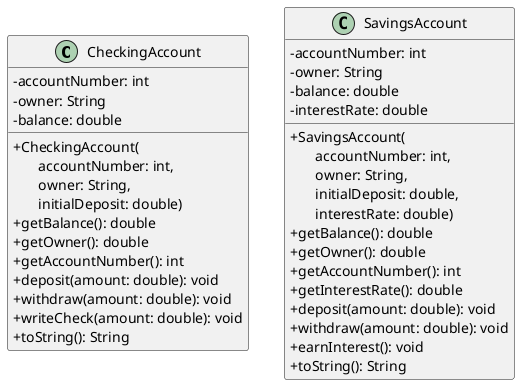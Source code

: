 @startuml Bank Accounts

' Lines that start with ' are comments

' To enable previewing these diagrams, install the
' VS Code Extension "PlantUML - Simple Viewer" by well-ar

' Once you have a .puml file open, you an click on
' the Preview Current Diagram icon (looks like an open book
' with a magnifying glass over it) in the upper right of
' VS Code next to the Print icon.

' The next line prevents changing + (public), - (private),
' # (protected), and ~ (package) to icons in diagrams.
skinparam classAttributeIconSize 0

' For the instance variables and methods, pay careful
' attention to how the names and types are reversed
' from Java. For instance, the Java declarations:
'     private double balance;
'     public void deposit(double amount)
' are written in UML as:
'     -balance: double
'     +deposit(amount: double): void

class CheckingAccount {
	-accountNumber: int
	-owner: String
    -balance: double

    +CheckingAccount(\n\
       accountNumber: int,\n\
       owner: String,\n\
       initialDeposit: double)
    +getBalance(): double
	+getOwner(): double
	+getAccountNumber(): int
	+deposit(amount: double): void
    +withdraw(amount: double): void
    +writeCheck(amount: double): void
    +toString(): String
}

class SavingsAccount {
	-accountNumber: int
	-owner: String
    -balance: double
    -interestRate: double

    +SavingsAccount(\n\
       accountNumber: int,\n\
       owner: String,\n\
       initialDeposit: double,\n\
       interestRate: double)
    +getBalance(): double
	+getOwner(): double
	+getAccountNumber(): int
    +getInterestRate(): double
	+deposit(amount: double): void
    +withdraw(amount: double): void
    +earnInterest(): void
    +toString(): String
}
@enduml
